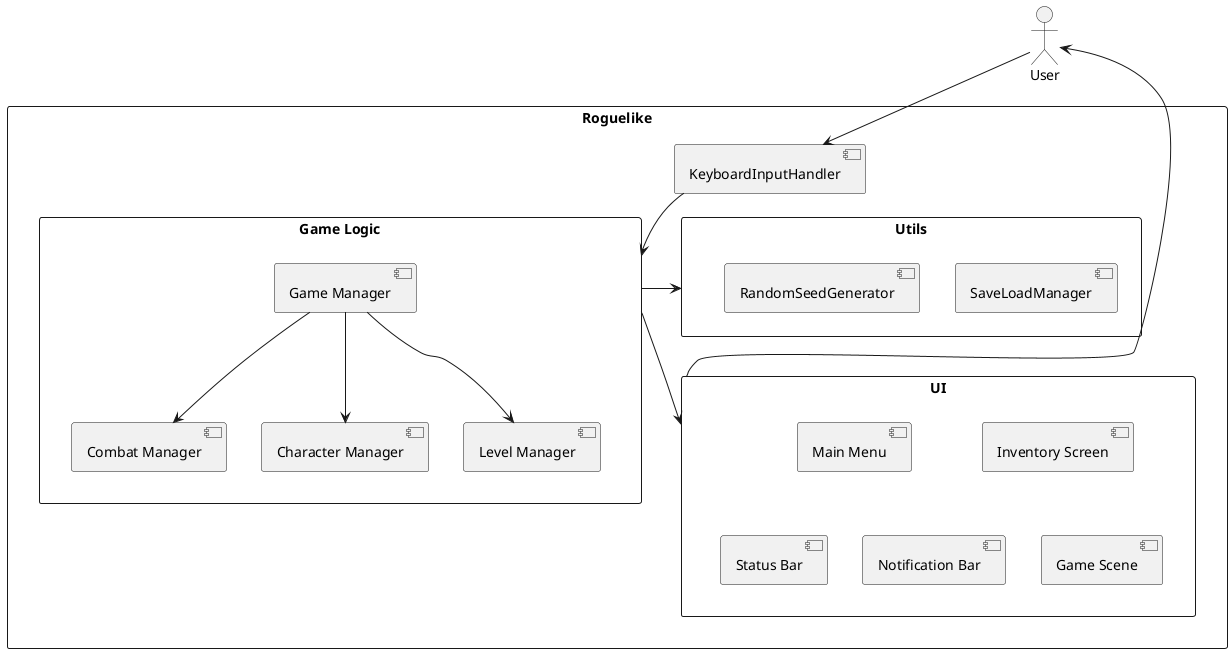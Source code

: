 @startuml
top to bottom direction

actor User

rectangle "Roguelike" {
    [KeyboardInputHandler]

    rectangle "Utils" {
        [SaveLoadManager]
        [RandomSeedGenerator]
    }
    rectangle "Game Logic" {
        [Game Manager]
        together {
            [Level Manager]
            [Character Manager]
            [Combat Manager]
        }
    }
    rectangle "UI" {
        [Main Menu]
        [Inventory Screen]
        together {
            [Game Scene]
            [Status Bar]
            [Notification Bar]
        }
    }
}

User -down-> [KeyboardInputHandler]
[KeyboardInputHandler] -down-> [Game Logic]
[Game Manager] -down-> [Level Manager]
[Game Manager] -down-> [Character Manager]
[Game Manager] -down-> [Combat Manager]
[Game Logic] -down-> [UI]
[Game Logic] -left-> [Utils]
UI -up-> User

@enduml
